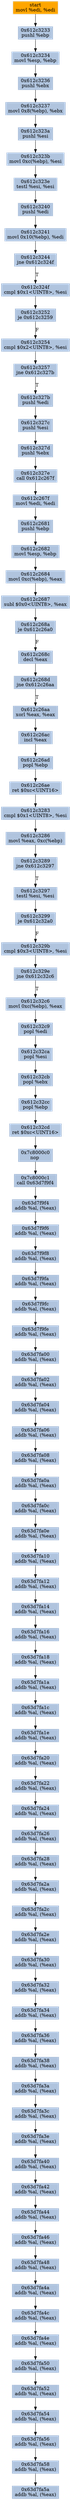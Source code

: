 digraph G {
node[shape=rectangle,style=filled,fillcolor=lightsteelblue,color=lightsteelblue]
bgcolor="transparent"
a0x612c3231movl_edi_edi[label="start\nmovl %edi, %edi",color="lightgrey",fillcolor="orange"];
a0x612c3233pushl_ebp[label="0x612c3233\npushl %ebp"];
a0x612c3234movl_esp_ebp[label="0x612c3234\nmovl %esp, %ebp"];
a0x612c3236pushl_ebx[label="0x612c3236\npushl %ebx"];
a0x612c3237movl_0x8ebp__ebx[label="0x612c3237\nmovl 0x8(%ebp), %ebx"];
a0x612c323apushl_esi[label="0x612c323a\npushl %esi"];
a0x612c323bmovl_0xcebp__esi[label="0x612c323b\nmovl 0xc(%ebp), %esi"];
a0x612c323etestl_esi_esi[label="0x612c323e\ntestl %esi, %esi"];
a0x612c3240pushl_edi[label="0x612c3240\npushl %edi"];
a0x612c3241movl_0x10ebp__edi[label="0x612c3241\nmovl 0x10(%ebp), %edi"];
a0x612c3244jne_0x612c324f[label="0x612c3244\njne 0x612c324f"];
a0x612c324fcmpl_0x1UINT8_esi[label="0x612c324f\ncmpl $0x1<UINT8>, %esi"];
a0x612c3252je_0x612c3259[label="0x612c3252\nje 0x612c3259"];
a0x612c3254cmpl_0x2UINT8_esi[label="0x612c3254\ncmpl $0x2<UINT8>, %esi"];
a0x612c3257jne_0x612c327b[label="0x612c3257\njne 0x612c327b"];
a0x612c327bpushl_edi[label="0x612c327b\npushl %edi"];
a0x612c327cpushl_esi[label="0x612c327c\npushl %esi"];
a0x612c327dpushl_ebx[label="0x612c327d\npushl %ebx"];
a0x612c327ecall_0x612c267f[label="0x612c327e\ncall 0x612c267f"];
a0x612c267fmovl_edi_edi[label="0x612c267f\nmovl %edi, %edi"];
a0x612c2681pushl_ebp[label="0x612c2681\npushl %ebp"];
a0x612c2682movl_esp_ebp[label="0x612c2682\nmovl %esp, %ebp"];
a0x612c2684movl_0xcebp__eax[label="0x612c2684\nmovl 0xc(%ebp), %eax"];
a0x612c2687subl_0x0UINT8_eax[label="0x612c2687\nsubl $0x0<UINT8>, %eax"];
a0x612c268aje_0x612c26a0[label="0x612c268a\nje 0x612c26a0"];
a0x612c268cdecl_eax[label="0x612c268c\ndecl %eax"];
a0x612c268djne_0x612c26aa[label="0x612c268d\njne 0x612c26aa"];
a0x612c26aaxorl_eax_eax[label="0x612c26aa\nxorl %eax, %eax"];
a0x612c26acincl_eax[label="0x612c26ac\nincl %eax"];
a0x612c26adpopl_ebp[label="0x612c26ad\npopl %ebp"];
a0x612c26aeret_0xcUINT16[label="0x612c26ae\nret $0xc<UINT16>"];
a0x612c3283cmpl_0x1UINT8_esi[label="0x612c3283\ncmpl $0x1<UINT8>, %esi"];
a0x612c3286movl_eax_0xcebp_[label="0x612c3286\nmovl %eax, 0xc(%ebp)"];
a0x612c3289jne_0x612c3297[label="0x612c3289\njne 0x612c3297"];
a0x612c3297testl_esi_esi[label="0x612c3297\ntestl %esi, %esi"];
a0x612c3299je_0x612c32a0[label="0x612c3299\nje 0x612c32a0"];
a0x612c329bcmpl_0x3UINT8_esi[label="0x612c329b\ncmpl $0x3<UINT8>, %esi"];
a0x612c329ejne_0x612c32c6[label="0x612c329e\njne 0x612c32c6"];
a0x612c32c6movl_0xcebp__eax[label="0x612c32c6\nmovl 0xc(%ebp), %eax"];
a0x612c32c9popl_edi[label="0x612c32c9\npopl %edi"];
a0x612c32capopl_esi[label="0x612c32ca\npopl %esi"];
a0x612c32cbpopl_ebx[label="0x612c32cb\npopl %ebx"];
a0x612c32ccpopl_ebp[label="0x612c32cc\npopl %ebp"];
a0x612c32cdret_0xcUINT16[label="0x612c32cd\nret $0xc<UINT16>"];
a0x7c8000c0nop_[label="0x7c8000c0\nnop "];
a0x7c8000c1call_0x63d7f9f4[label="0x7c8000c1\ncall 0x63d7f9f4"];
a0x63d7f9f4addb_al_eax_[label="0x63d7f9f4\naddb %al, (%eax)"];
a0x63d7f9f6addb_al_eax_[label="0x63d7f9f6\naddb %al, (%eax)"];
a0x63d7f9f8addb_al_eax_[label="0x63d7f9f8\naddb %al, (%eax)"];
a0x63d7f9faaddb_al_eax_[label="0x63d7f9fa\naddb %al, (%eax)"];
a0x63d7f9fcaddb_al_eax_[label="0x63d7f9fc\naddb %al, (%eax)"];
a0x63d7f9feaddb_al_eax_[label="0x63d7f9fe\naddb %al, (%eax)"];
a0x63d7fa00addb_al_eax_[label="0x63d7fa00\naddb %al, (%eax)"];
a0x63d7fa02addb_al_eax_[label="0x63d7fa02\naddb %al, (%eax)"];
a0x63d7fa04addb_al_eax_[label="0x63d7fa04\naddb %al, (%eax)"];
a0x63d7fa06addb_al_eax_[label="0x63d7fa06\naddb %al, (%eax)"];
a0x63d7fa08addb_al_eax_[label="0x63d7fa08\naddb %al, (%eax)"];
a0x63d7fa0aaddb_al_eax_[label="0x63d7fa0a\naddb %al, (%eax)"];
a0x63d7fa0caddb_al_eax_[label="0x63d7fa0c\naddb %al, (%eax)"];
a0x63d7fa0eaddb_al_eax_[label="0x63d7fa0e\naddb %al, (%eax)"];
a0x63d7fa10addb_al_eax_[label="0x63d7fa10\naddb %al, (%eax)"];
a0x63d7fa12addb_al_eax_[label="0x63d7fa12\naddb %al, (%eax)"];
a0x63d7fa14addb_al_eax_[label="0x63d7fa14\naddb %al, (%eax)"];
a0x63d7fa16addb_al_eax_[label="0x63d7fa16\naddb %al, (%eax)"];
a0x63d7fa18addb_al_eax_[label="0x63d7fa18\naddb %al, (%eax)"];
a0x63d7fa1aaddb_al_eax_[label="0x63d7fa1a\naddb %al, (%eax)"];
a0x63d7fa1caddb_al_eax_[label="0x63d7fa1c\naddb %al, (%eax)"];
a0x63d7fa1eaddb_al_eax_[label="0x63d7fa1e\naddb %al, (%eax)"];
a0x63d7fa20addb_al_eax_[label="0x63d7fa20\naddb %al, (%eax)"];
a0x63d7fa22addb_al_eax_[label="0x63d7fa22\naddb %al, (%eax)"];
a0x63d7fa24addb_al_eax_[label="0x63d7fa24\naddb %al, (%eax)"];
a0x63d7fa26addb_al_eax_[label="0x63d7fa26\naddb %al, (%eax)"];
a0x63d7fa28addb_al_eax_[label="0x63d7fa28\naddb %al, (%eax)"];
a0x63d7fa2aaddb_al_eax_[label="0x63d7fa2a\naddb %al, (%eax)"];
a0x63d7fa2caddb_al_eax_[label="0x63d7fa2c\naddb %al, (%eax)"];
a0x63d7fa2eaddb_al_eax_[label="0x63d7fa2e\naddb %al, (%eax)"];
a0x63d7fa30addb_al_eax_[label="0x63d7fa30\naddb %al, (%eax)"];
a0x63d7fa32addb_al_eax_[label="0x63d7fa32\naddb %al, (%eax)"];
a0x63d7fa34addb_al_eax_[label="0x63d7fa34\naddb %al, (%eax)"];
a0x63d7fa36addb_al_eax_[label="0x63d7fa36\naddb %al, (%eax)"];
a0x63d7fa38addb_al_eax_[label="0x63d7fa38\naddb %al, (%eax)"];
a0x63d7fa3aaddb_al_eax_[label="0x63d7fa3a\naddb %al, (%eax)"];
a0x63d7fa3caddb_al_eax_[label="0x63d7fa3c\naddb %al, (%eax)"];
a0x63d7fa3eaddb_al_eax_[label="0x63d7fa3e\naddb %al, (%eax)"];
a0x63d7fa40addb_al_eax_[label="0x63d7fa40\naddb %al, (%eax)"];
a0x63d7fa42addb_al_eax_[label="0x63d7fa42\naddb %al, (%eax)"];
a0x63d7fa44addb_al_eax_[label="0x63d7fa44\naddb %al, (%eax)"];
a0x63d7fa46addb_al_eax_[label="0x63d7fa46\naddb %al, (%eax)"];
a0x63d7fa48addb_al_eax_[label="0x63d7fa48\naddb %al, (%eax)"];
a0x63d7fa4aaddb_al_eax_[label="0x63d7fa4a\naddb %al, (%eax)"];
a0x63d7fa4caddb_al_eax_[label="0x63d7fa4c\naddb %al, (%eax)"];
a0x63d7fa4eaddb_al_eax_[label="0x63d7fa4e\naddb %al, (%eax)"];
a0x63d7fa50addb_al_eax_[label="0x63d7fa50\naddb %al, (%eax)"];
a0x63d7fa52addb_al_eax_[label="0x63d7fa52\naddb %al, (%eax)"];
a0x63d7fa54addb_al_eax_[label="0x63d7fa54\naddb %al, (%eax)"];
a0x63d7fa56addb_al_eax_[label="0x63d7fa56\naddb %al, (%eax)"];
a0x63d7fa58addb_al_eax_[label="0x63d7fa58\naddb %al, (%eax)"];
a0x63d7fa5aaddb_al_eax_[label="0x63d7fa5a\naddb %al, (%eax)"];
a0x612c3231movl_edi_edi -> a0x612c3233pushl_ebp [color="#000000"];
a0x612c3233pushl_ebp -> a0x612c3234movl_esp_ebp [color="#000000"];
a0x612c3234movl_esp_ebp -> a0x612c3236pushl_ebx [color="#000000"];
a0x612c3236pushl_ebx -> a0x612c3237movl_0x8ebp__ebx [color="#000000"];
a0x612c3237movl_0x8ebp__ebx -> a0x612c323apushl_esi [color="#000000"];
a0x612c323apushl_esi -> a0x612c323bmovl_0xcebp__esi [color="#000000"];
a0x612c323bmovl_0xcebp__esi -> a0x612c323etestl_esi_esi [color="#000000"];
a0x612c323etestl_esi_esi -> a0x612c3240pushl_edi [color="#000000"];
a0x612c3240pushl_edi -> a0x612c3241movl_0x10ebp__edi [color="#000000"];
a0x612c3241movl_0x10ebp__edi -> a0x612c3244jne_0x612c324f [color="#000000"];
a0x612c3244jne_0x612c324f -> a0x612c324fcmpl_0x1UINT8_esi [color="#000000",label="T"];
a0x612c324fcmpl_0x1UINT8_esi -> a0x612c3252je_0x612c3259 [color="#000000"];
a0x612c3252je_0x612c3259 -> a0x612c3254cmpl_0x2UINT8_esi [color="#000000",label="F"];
a0x612c3254cmpl_0x2UINT8_esi -> a0x612c3257jne_0x612c327b [color="#000000"];
a0x612c3257jne_0x612c327b -> a0x612c327bpushl_edi [color="#000000",label="T"];
a0x612c327bpushl_edi -> a0x612c327cpushl_esi [color="#000000"];
a0x612c327cpushl_esi -> a0x612c327dpushl_ebx [color="#000000"];
a0x612c327dpushl_ebx -> a0x612c327ecall_0x612c267f [color="#000000"];
a0x612c327ecall_0x612c267f -> a0x612c267fmovl_edi_edi [color="#000000"];
a0x612c267fmovl_edi_edi -> a0x612c2681pushl_ebp [color="#000000"];
a0x612c2681pushl_ebp -> a0x612c2682movl_esp_ebp [color="#000000"];
a0x612c2682movl_esp_ebp -> a0x612c2684movl_0xcebp__eax [color="#000000"];
a0x612c2684movl_0xcebp__eax -> a0x612c2687subl_0x0UINT8_eax [color="#000000"];
a0x612c2687subl_0x0UINT8_eax -> a0x612c268aje_0x612c26a0 [color="#000000"];
a0x612c268aje_0x612c26a0 -> a0x612c268cdecl_eax [color="#000000",label="F"];
a0x612c268cdecl_eax -> a0x612c268djne_0x612c26aa [color="#000000"];
a0x612c268djne_0x612c26aa -> a0x612c26aaxorl_eax_eax [color="#000000",label="T"];
a0x612c26aaxorl_eax_eax -> a0x612c26acincl_eax [color="#000000"];
a0x612c26acincl_eax -> a0x612c26adpopl_ebp [color="#000000"];
a0x612c26adpopl_ebp -> a0x612c26aeret_0xcUINT16 [color="#000000"];
a0x612c26aeret_0xcUINT16 -> a0x612c3283cmpl_0x1UINT8_esi [color="#000000"];
a0x612c3283cmpl_0x1UINT8_esi -> a0x612c3286movl_eax_0xcebp_ [color="#000000"];
a0x612c3286movl_eax_0xcebp_ -> a0x612c3289jne_0x612c3297 [color="#000000"];
a0x612c3289jne_0x612c3297 -> a0x612c3297testl_esi_esi [color="#000000",label="T"];
a0x612c3297testl_esi_esi -> a0x612c3299je_0x612c32a0 [color="#000000"];
a0x612c3299je_0x612c32a0 -> a0x612c329bcmpl_0x3UINT8_esi [color="#000000",label="F"];
a0x612c329bcmpl_0x3UINT8_esi -> a0x612c329ejne_0x612c32c6 [color="#000000"];
a0x612c329ejne_0x612c32c6 -> a0x612c32c6movl_0xcebp__eax [color="#000000",label="T"];
a0x612c32c6movl_0xcebp__eax -> a0x612c32c9popl_edi [color="#000000"];
a0x612c32c9popl_edi -> a0x612c32capopl_esi [color="#000000"];
a0x612c32capopl_esi -> a0x612c32cbpopl_ebx [color="#000000"];
a0x612c32cbpopl_ebx -> a0x612c32ccpopl_ebp [color="#000000"];
a0x612c32ccpopl_ebp -> a0x612c32cdret_0xcUINT16 [color="#000000"];
a0x612c32cdret_0xcUINT16 -> a0x7c8000c0nop_ [color="#000000"];
a0x7c8000c0nop_ -> a0x7c8000c1call_0x63d7f9f4 [color="#000000"];
a0x7c8000c1call_0x63d7f9f4 -> a0x63d7f9f4addb_al_eax_ [color="#000000"];
a0x63d7f9f4addb_al_eax_ -> a0x63d7f9f6addb_al_eax_ [color="#000000"];
a0x63d7f9f6addb_al_eax_ -> a0x63d7f9f8addb_al_eax_ [color="#000000"];
a0x63d7f9f8addb_al_eax_ -> a0x63d7f9faaddb_al_eax_ [color="#000000"];
a0x63d7f9faaddb_al_eax_ -> a0x63d7f9fcaddb_al_eax_ [color="#000000"];
a0x63d7f9fcaddb_al_eax_ -> a0x63d7f9feaddb_al_eax_ [color="#000000"];
a0x63d7f9feaddb_al_eax_ -> a0x63d7fa00addb_al_eax_ [color="#000000"];
a0x63d7fa00addb_al_eax_ -> a0x63d7fa02addb_al_eax_ [color="#000000"];
a0x63d7fa02addb_al_eax_ -> a0x63d7fa04addb_al_eax_ [color="#000000"];
a0x63d7fa04addb_al_eax_ -> a0x63d7fa06addb_al_eax_ [color="#000000"];
a0x63d7fa06addb_al_eax_ -> a0x63d7fa08addb_al_eax_ [color="#000000"];
a0x63d7fa08addb_al_eax_ -> a0x63d7fa0aaddb_al_eax_ [color="#000000"];
a0x63d7fa0aaddb_al_eax_ -> a0x63d7fa0caddb_al_eax_ [color="#000000"];
a0x63d7fa0caddb_al_eax_ -> a0x63d7fa0eaddb_al_eax_ [color="#000000"];
a0x63d7fa0eaddb_al_eax_ -> a0x63d7fa10addb_al_eax_ [color="#000000"];
a0x63d7fa10addb_al_eax_ -> a0x63d7fa12addb_al_eax_ [color="#000000"];
a0x63d7fa12addb_al_eax_ -> a0x63d7fa14addb_al_eax_ [color="#000000"];
a0x63d7fa14addb_al_eax_ -> a0x63d7fa16addb_al_eax_ [color="#000000"];
a0x63d7fa16addb_al_eax_ -> a0x63d7fa18addb_al_eax_ [color="#000000"];
a0x63d7fa18addb_al_eax_ -> a0x63d7fa1aaddb_al_eax_ [color="#000000"];
a0x63d7fa1aaddb_al_eax_ -> a0x63d7fa1caddb_al_eax_ [color="#000000"];
a0x63d7fa1caddb_al_eax_ -> a0x63d7fa1eaddb_al_eax_ [color="#000000"];
a0x63d7fa1eaddb_al_eax_ -> a0x63d7fa20addb_al_eax_ [color="#000000"];
a0x63d7fa20addb_al_eax_ -> a0x63d7fa22addb_al_eax_ [color="#000000"];
a0x63d7fa22addb_al_eax_ -> a0x63d7fa24addb_al_eax_ [color="#000000"];
a0x63d7fa24addb_al_eax_ -> a0x63d7fa26addb_al_eax_ [color="#000000"];
a0x63d7fa26addb_al_eax_ -> a0x63d7fa28addb_al_eax_ [color="#000000"];
a0x63d7fa28addb_al_eax_ -> a0x63d7fa2aaddb_al_eax_ [color="#000000"];
a0x63d7fa2aaddb_al_eax_ -> a0x63d7fa2caddb_al_eax_ [color="#000000"];
a0x63d7fa2caddb_al_eax_ -> a0x63d7fa2eaddb_al_eax_ [color="#000000"];
a0x63d7fa2eaddb_al_eax_ -> a0x63d7fa30addb_al_eax_ [color="#000000"];
a0x63d7fa30addb_al_eax_ -> a0x63d7fa32addb_al_eax_ [color="#000000"];
a0x63d7fa32addb_al_eax_ -> a0x63d7fa34addb_al_eax_ [color="#000000"];
a0x63d7fa34addb_al_eax_ -> a0x63d7fa36addb_al_eax_ [color="#000000"];
a0x63d7fa36addb_al_eax_ -> a0x63d7fa38addb_al_eax_ [color="#000000"];
a0x63d7fa38addb_al_eax_ -> a0x63d7fa3aaddb_al_eax_ [color="#000000"];
a0x63d7fa3aaddb_al_eax_ -> a0x63d7fa3caddb_al_eax_ [color="#000000"];
a0x63d7fa3caddb_al_eax_ -> a0x63d7fa3eaddb_al_eax_ [color="#000000"];
a0x63d7fa3eaddb_al_eax_ -> a0x63d7fa40addb_al_eax_ [color="#000000"];
a0x63d7fa40addb_al_eax_ -> a0x63d7fa42addb_al_eax_ [color="#000000"];
a0x63d7fa42addb_al_eax_ -> a0x63d7fa44addb_al_eax_ [color="#000000"];
a0x63d7fa44addb_al_eax_ -> a0x63d7fa46addb_al_eax_ [color="#000000"];
a0x63d7fa46addb_al_eax_ -> a0x63d7fa48addb_al_eax_ [color="#000000"];
a0x63d7fa48addb_al_eax_ -> a0x63d7fa4aaddb_al_eax_ [color="#000000"];
a0x63d7fa4aaddb_al_eax_ -> a0x63d7fa4caddb_al_eax_ [color="#000000"];
a0x63d7fa4caddb_al_eax_ -> a0x63d7fa4eaddb_al_eax_ [color="#000000"];
a0x63d7fa4eaddb_al_eax_ -> a0x63d7fa50addb_al_eax_ [color="#000000"];
a0x63d7fa50addb_al_eax_ -> a0x63d7fa52addb_al_eax_ [color="#000000"];
a0x63d7fa52addb_al_eax_ -> a0x63d7fa54addb_al_eax_ [color="#000000"];
a0x63d7fa54addb_al_eax_ -> a0x63d7fa56addb_al_eax_ [color="#000000"];
a0x63d7fa56addb_al_eax_ -> a0x63d7fa58addb_al_eax_ [color="#000000"];
a0x63d7fa58addb_al_eax_ -> a0x63d7fa5aaddb_al_eax_ [color="#000000"];
}

